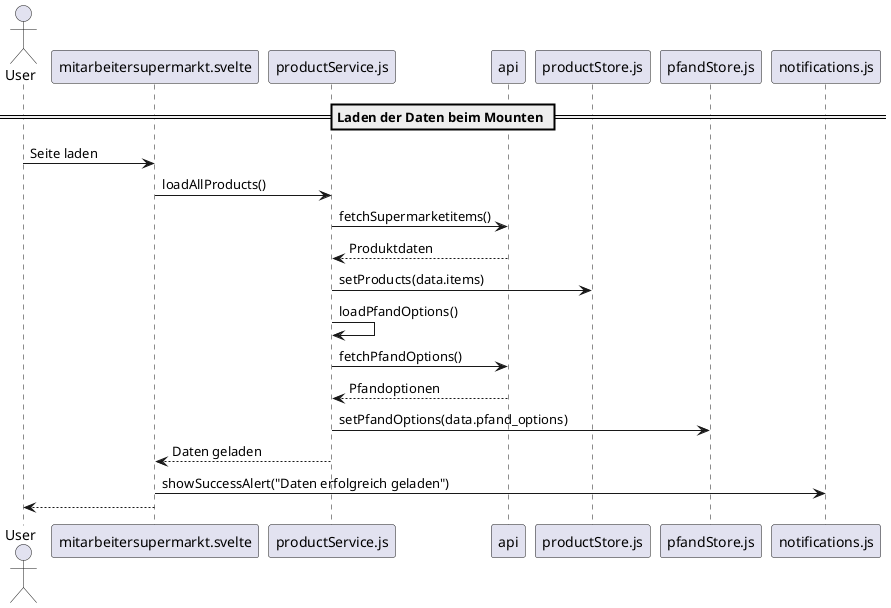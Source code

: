 @startuml
actor User

participant "mitarbeitersupermarkt.svelte" as MS
participant "productService.js" as PS
participant "api" as API
participant "productStore.js" as ProductStore
participant "pfandStore.js" as PfandStore
participant "notifications.js" as Notifications

== Laden der Daten beim Mounten ==
User -> MS: Seite laden
MS -> PS: loadAllProducts()
PS -> API: fetchSupermarketitems()
API --> PS: Produktdaten
PS -> ProductStore: setProducts(data.items)
PS -> PS: loadPfandOptions()
PS -> API: fetchPfandOptions()
API --> PS: Pfandoptionen
PS -> PfandStore: setPfandOptions(data.pfand_options)
PS --> MS: Daten geladen
MS -> Notifications: showSuccessAlert("Daten erfolgreich geladen")
MS --> User
@enduml
